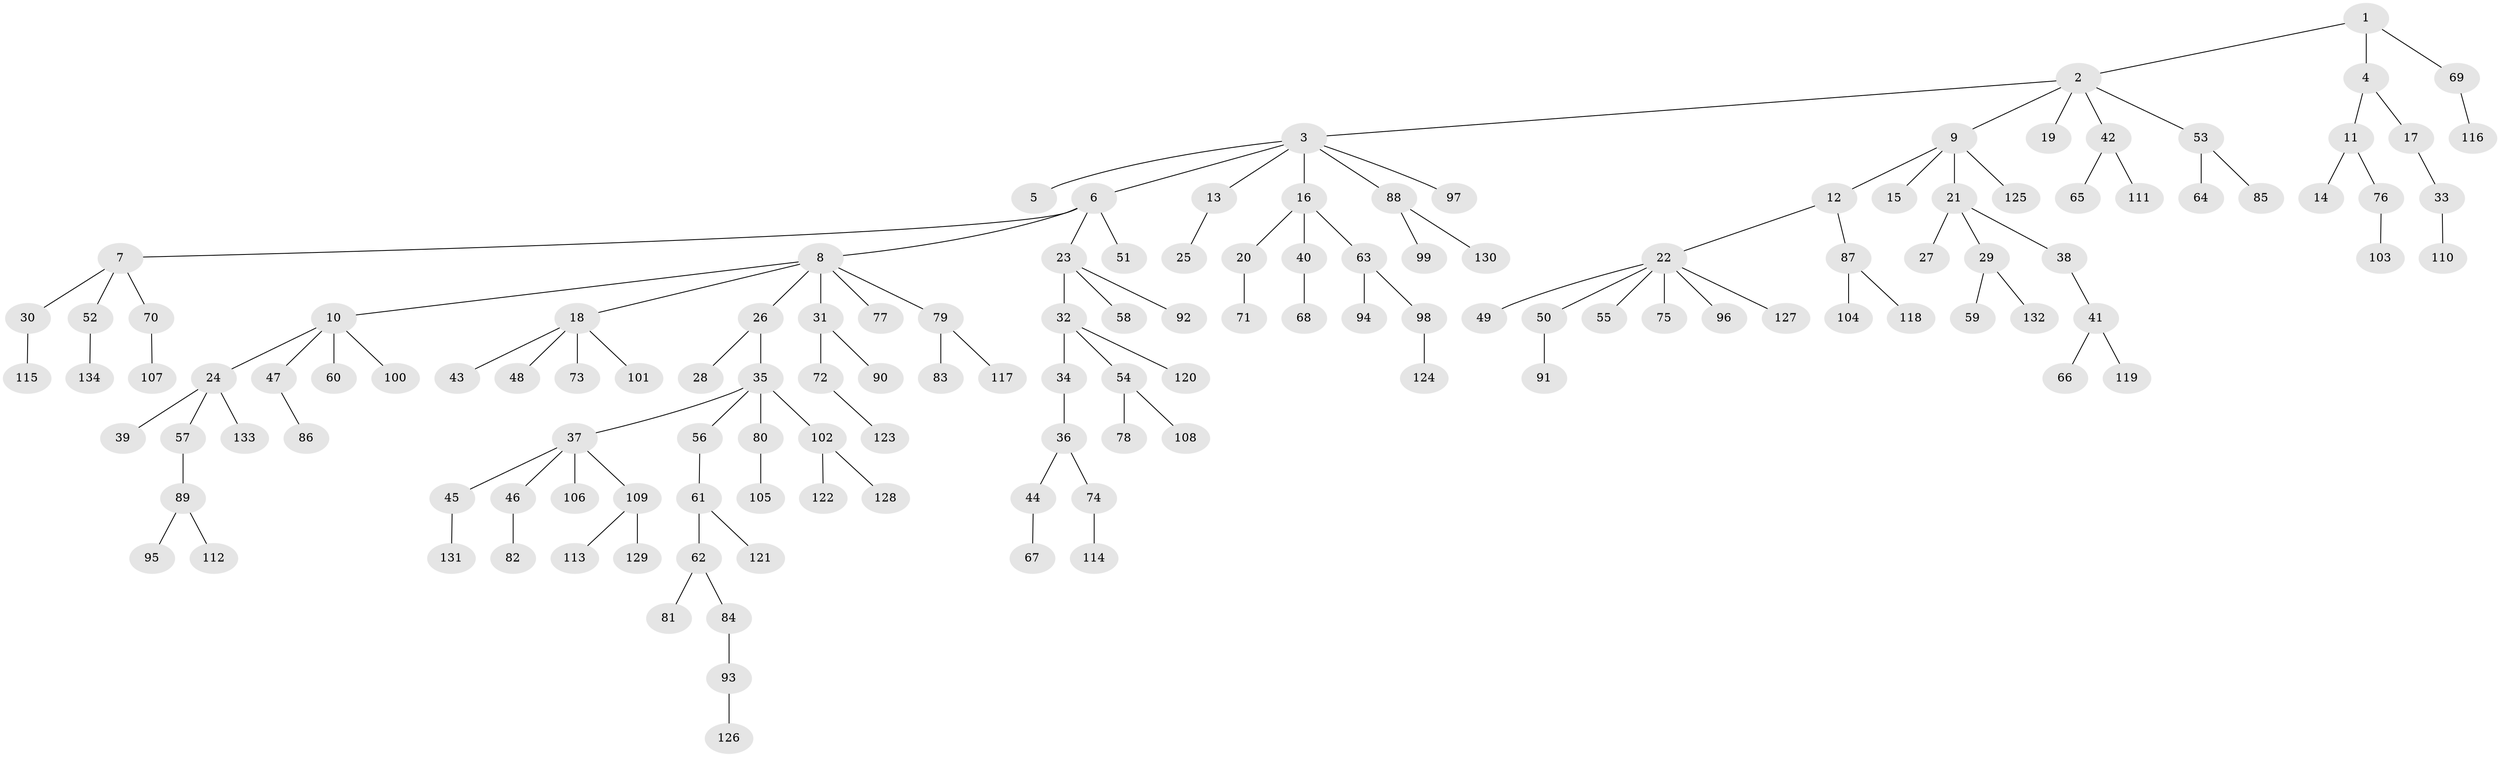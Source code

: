 // Generated by graph-tools (version 1.1) at 2025/50/03/09/25 03:50:26]
// undirected, 134 vertices, 133 edges
graph export_dot {
graph [start="1"]
  node [color=gray90,style=filled];
  1;
  2;
  3;
  4;
  5;
  6;
  7;
  8;
  9;
  10;
  11;
  12;
  13;
  14;
  15;
  16;
  17;
  18;
  19;
  20;
  21;
  22;
  23;
  24;
  25;
  26;
  27;
  28;
  29;
  30;
  31;
  32;
  33;
  34;
  35;
  36;
  37;
  38;
  39;
  40;
  41;
  42;
  43;
  44;
  45;
  46;
  47;
  48;
  49;
  50;
  51;
  52;
  53;
  54;
  55;
  56;
  57;
  58;
  59;
  60;
  61;
  62;
  63;
  64;
  65;
  66;
  67;
  68;
  69;
  70;
  71;
  72;
  73;
  74;
  75;
  76;
  77;
  78;
  79;
  80;
  81;
  82;
  83;
  84;
  85;
  86;
  87;
  88;
  89;
  90;
  91;
  92;
  93;
  94;
  95;
  96;
  97;
  98;
  99;
  100;
  101;
  102;
  103;
  104;
  105;
  106;
  107;
  108;
  109;
  110;
  111;
  112;
  113;
  114;
  115;
  116;
  117;
  118;
  119;
  120;
  121;
  122;
  123;
  124;
  125;
  126;
  127;
  128;
  129;
  130;
  131;
  132;
  133;
  134;
  1 -- 2;
  1 -- 4;
  1 -- 69;
  2 -- 3;
  2 -- 9;
  2 -- 19;
  2 -- 42;
  2 -- 53;
  3 -- 5;
  3 -- 6;
  3 -- 13;
  3 -- 16;
  3 -- 88;
  3 -- 97;
  4 -- 11;
  4 -- 17;
  6 -- 7;
  6 -- 8;
  6 -- 23;
  6 -- 51;
  7 -- 30;
  7 -- 52;
  7 -- 70;
  8 -- 10;
  8 -- 18;
  8 -- 26;
  8 -- 31;
  8 -- 77;
  8 -- 79;
  9 -- 12;
  9 -- 15;
  9 -- 21;
  9 -- 125;
  10 -- 24;
  10 -- 47;
  10 -- 60;
  10 -- 100;
  11 -- 14;
  11 -- 76;
  12 -- 22;
  12 -- 87;
  13 -- 25;
  16 -- 20;
  16 -- 40;
  16 -- 63;
  17 -- 33;
  18 -- 43;
  18 -- 48;
  18 -- 73;
  18 -- 101;
  20 -- 71;
  21 -- 27;
  21 -- 29;
  21 -- 38;
  22 -- 49;
  22 -- 50;
  22 -- 55;
  22 -- 75;
  22 -- 96;
  22 -- 127;
  23 -- 32;
  23 -- 58;
  23 -- 92;
  24 -- 39;
  24 -- 57;
  24 -- 133;
  26 -- 28;
  26 -- 35;
  29 -- 59;
  29 -- 132;
  30 -- 115;
  31 -- 72;
  31 -- 90;
  32 -- 34;
  32 -- 54;
  32 -- 120;
  33 -- 110;
  34 -- 36;
  35 -- 37;
  35 -- 56;
  35 -- 80;
  35 -- 102;
  36 -- 44;
  36 -- 74;
  37 -- 45;
  37 -- 46;
  37 -- 106;
  37 -- 109;
  38 -- 41;
  40 -- 68;
  41 -- 66;
  41 -- 119;
  42 -- 65;
  42 -- 111;
  44 -- 67;
  45 -- 131;
  46 -- 82;
  47 -- 86;
  50 -- 91;
  52 -- 134;
  53 -- 64;
  53 -- 85;
  54 -- 78;
  54 -- 108;
  56 -- 61;
  57 -- 89;
  61 -- 62;
  61 -- 121;
  62 -- 81;
  62 -- 84;
  63 -- 94;
  63 -- 98;
  69 -- 116;
  70 -- 107;
  72 -- 123;
  74 -- 114;
  76 -- 103;
  79 -- 83;
  79 -- 117;
  80 -- 105;
  84 -- 93;
  87 -- 104;
  87 -- 118;
  88 -- 99;
  88 -- 130;
  89 -- 95;
  89 -- 112;
  93 -- 126;
  98 -- 124;
  102 -- 122;
  102 -- 128;
  109 -- 113;
  109 -- 129;
}
